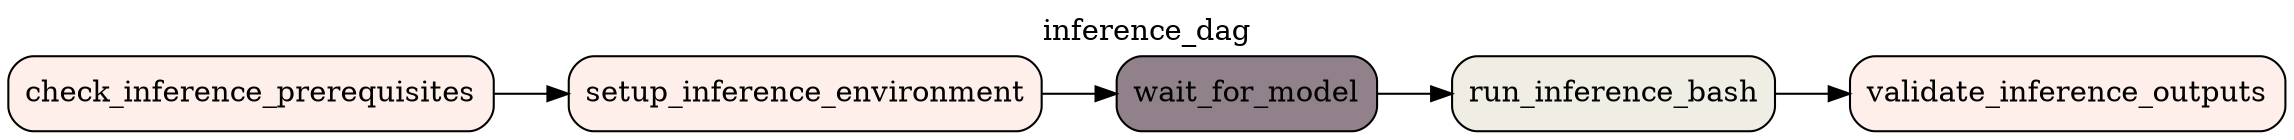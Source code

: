 digraph inference_dag {
	graph [label=inference_dag labelloc=t rankdir=LR]
	check_inference_prerequisites [color="#000000" fillcolor="#ffefeb" label=check_inference_prerequisites shape=rectangle style="filled,rounded"]
	run_inference_bash [color="#000000" fillcolor="#f0ede4" label=run_inference_bash shape=rectangle style="filled,rounded"]
	setup_inference_environment [color="#000000" fillcolor="#ffefeb" label=setup_inference_environment shape=rectangle style="filled,rounded"]
	validate_inference_outputs [color="#000000" fillcolor="#ffefeb" label=validate_inference_outputs shape=rectangle style="filled,rounded"]
	wait_for_model [color="#000000" fillcolor="#91818a" label=wait_for_model shape=rectangle style="filled,rounded"]
	check_inference_prerequisites -> setup_inference_environment
	run_inference_bash -> validate_inference_outputs
	setup_inference_environment -> wait_for_model
	wait_for_model -> run_inference_bash
}
